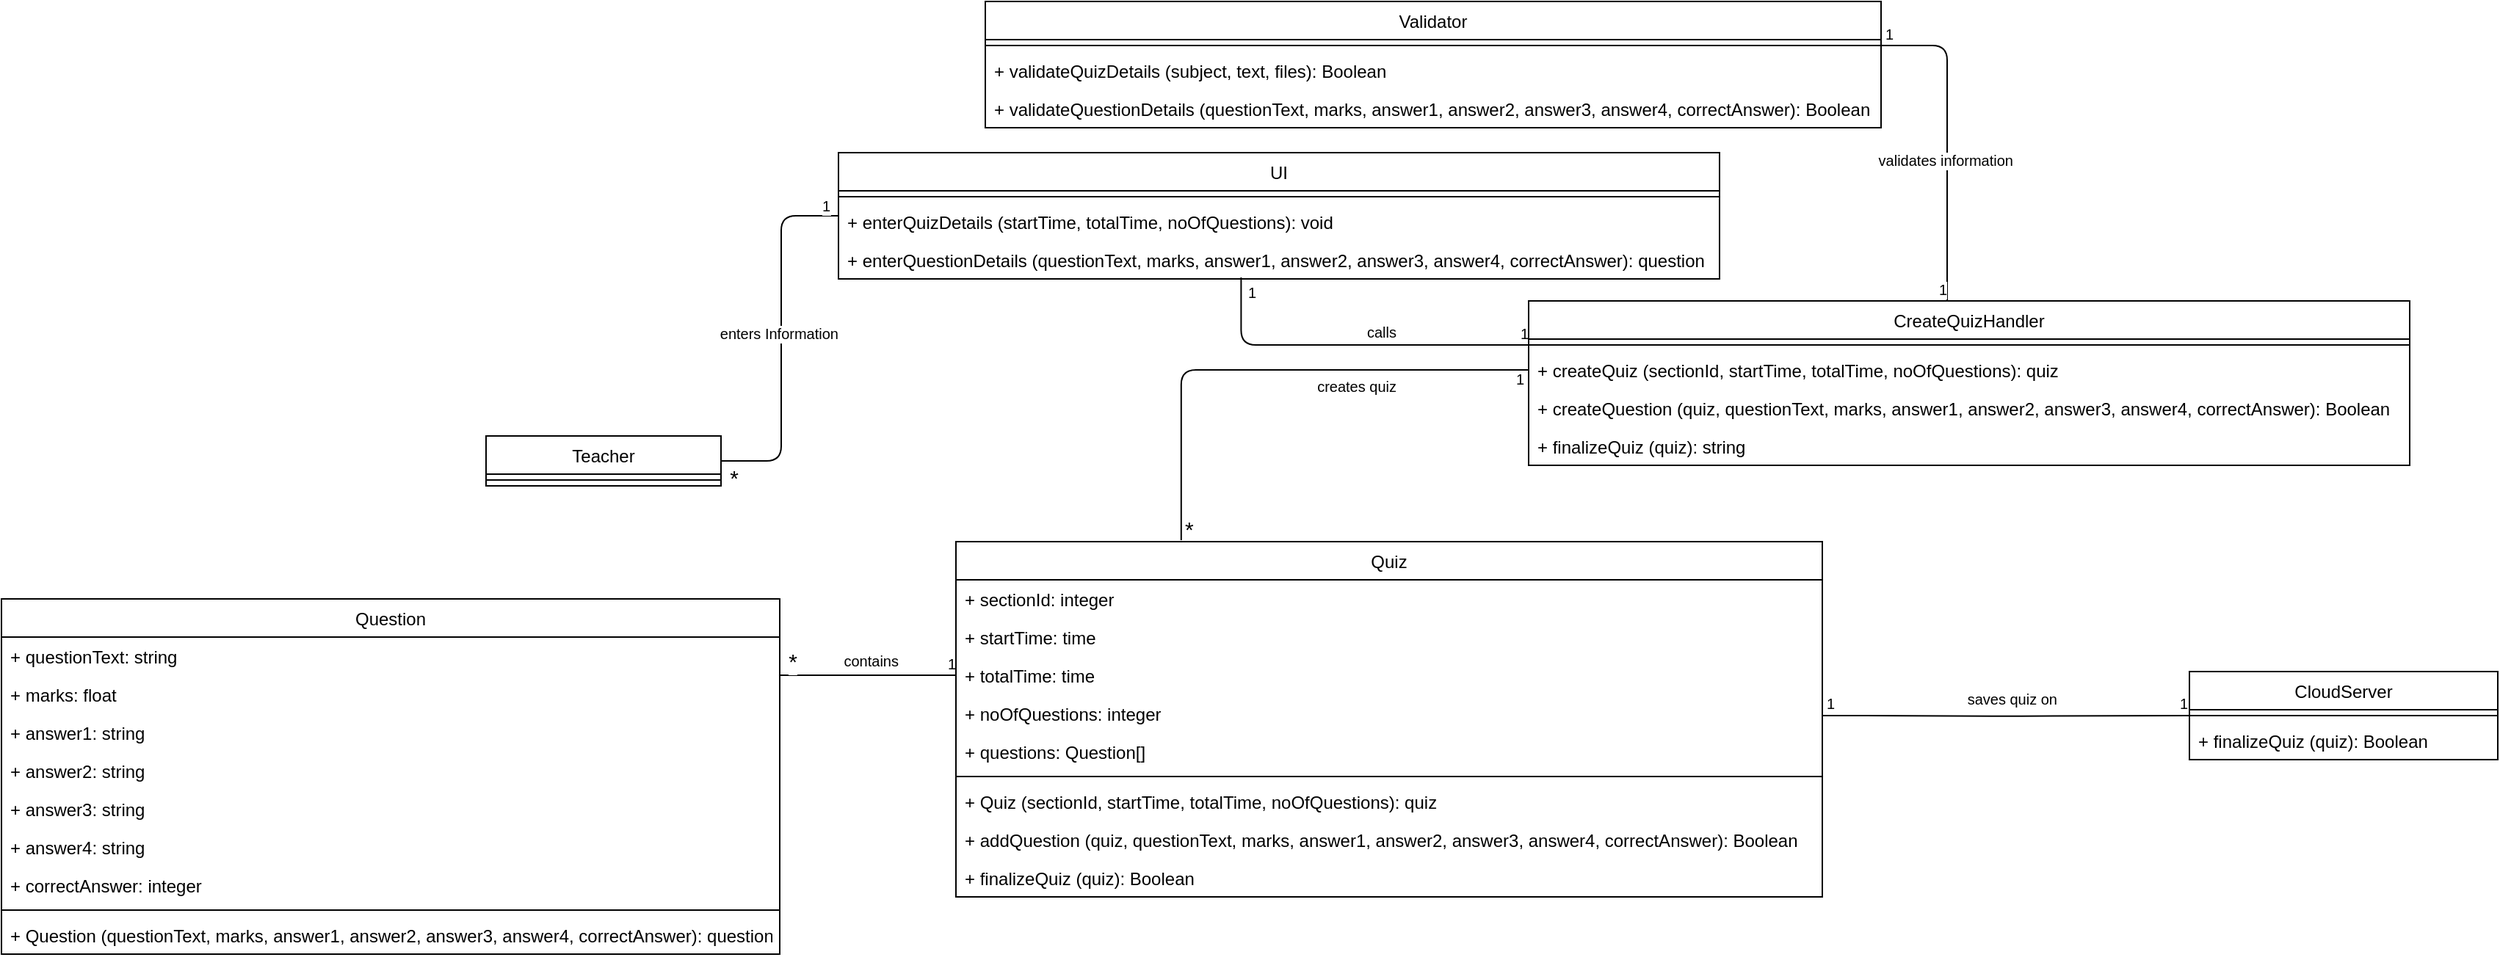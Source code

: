 <mxfile version="10.6.9" type="google"><diagram id="IRxCHP4NEL6g4KFPm5JL" name="Page-1"><mxGraphModel dx="2050" dy="646" grid="1" gridSize="10" guides="1" tooltips="1" connect="1" arrows="1" fold="1" page="1" pageScale="1" pageWidth="850" pageHeight="1100" math="0" shadow="0"><root><mxCell id="0"/><mxCell id="1" parent="0"/><mxCell id="Nr0lSHhquGJIRxpsk0D--1" value="" style="endArrow=none;html=1;edgeStyle=orthogonalEdgeStyle;entryX=0;entryY=0.5;entryDx=0;entryDy=0;exitX=1;exitY=0.5;exitDx=0;exitDy=0;" parent="1" source="Nr0lSHhquGJIRxpsk0D--35" target="Nr0lSHhquGJIRxpsk0D--16" edge="1"><mxGeometry relative="1" as="geometry"><mxPoint x="122" y="340" as="sourcePoint"/><mxPoint x="280" y="247" as="targetPoint"/><Array as="points"><mxPoint x="161" y="329"/><mxPoint x="161" y="162"/></Array></mxGeometry></mxCell><mxCell id="Nr0lSHhquGJIRxpsk0D--2" value="enters Information" style="resizable=0;html=1;align=right;verticalAlign=bottom;labelBackgroundColor=#ffffff;fontSize=10;" parent="Nr0lSHhquGJIRxpsk0D--1" connectable="0" vertex="1"><mxGeometry x="1" relative="1" as="geometry"><mxPoint y="88" as="offset"/></mxGeometry></mxCell><mxCell id="Nr0lSHhquGJIRxpsk0D--4" value="" style="endArrow=none;html=1;edgeStyle=orthogonalEdgeStyle;entryX=0;entryY=0.5;entryDx=0;entryDy=0;exitX=0.457;exitY=0.962;exitDx=0;exitDy=0;exitPerimeter=0;" parent="1" source="Nr0lSHhquGJIRxpsk0D--71" edge="1"><mxGeometry relative="1" as="geometry"><mxPoint x="481" y="230" as="sourcePoint"/><mxPoint x="670" y="250" as="targetPoint"/><Array as="points"><mxPoint x="474" y="250"/></Array></mxGeometry></mxCell><mxCell id="Nr0lSHhquGJIRxpsk0D--5" value="1" style="resizable=0;html=1;align=left;verticalAlign=bottom;labelBackgroundColor=#ffffff;fontSize=10;" parent="Nr0lSHhquGJIRxpsk0D--4" connectable="0" vertex="1"><mxGeometry x="-1" relative="1" as="geometry"><mxPoint x="3" y="18" as="offset"/></mxGeometry></mxCell><mxCell id="Nr0lSHhquGJIRxpsk0D--6" value="1" style="resizable=0;html=1;align=right;verticalAlign=bottom;labelBackgroundColor=#ffffff;fontSize=10;" parent="Nr0lSHhquGJIRxpsk0D--4" connectable="0" vertex="1"><mxGeometry x="1" relative="1" as="geometry"/></mxCell><mxCell id="Nr0lSHhquGJIRxpsk0D--7" value="calls" style="resizable=0;html=1;align=right;verticalAlign=bottom;labelBackgroundColor=#ffffff;fontSize=10;" parent="1" connectable="0" vertex="1"><mxGeometry x="590" y="193.5" as="geometry"><mxPoint x="-10" y="56" as="offset"/></mxGeometry></mxCell><mxCell id="Nr0lSHhquGJIRxpsk0D--8" value="" style="endArrow=none;html=1;edgeStyle=orthogonalEdgeStyle;exitX=1;exitY=0.5;exitDx=0;exitDy=0;entryX=0;entryY=0.5;entryDx=0;entryDy=0;" parent="1" target="Nr0lSHhquGJIRxpsk0D--22" edge="1"><mxGeometry relative="1" as="geometry"><mxPoint x="870.235" y="502.441" as="sourcePoint"/><mxPoint x="1090" y="451.5" as="targetPoint"/></mxGeometry></mxCell><mxCell id="Nr0lSHhquGJIRxpsk0D--9" value="1" style="resizable=0;html=1;align=left;verticalAlign=bottom;labelBackgroundColor=#ffffff;fontSize=10;" parent="Nr0lSHhquGJIRxpsk0D--8" connectable="0" vertex="1"><mxGeometry x="-1" relative="1" as="geometry"><mxPoint x="1" as="offset"/></mxGeometry></mxCell><mxCell id="Nr0lSHhquGJIRxpsk0D--10" value="&lt;font style=&quot;font-size: 10px&quot;&gt;1&lt;/font&gt;" style="resizable=0;html=1;align=right;verticalAlign=bottom;labelBackgroundColor=#ffffff;fontSize=10;" parent="Nr0lSHhquGJIRxpsk0D--8" connectable="0" vertex="1"><mxGeometry x="1" relative="1" as="geometry"/></mxCell><mxCell id="Nr0lSHhquGJIRxpsk0D--11" value="saves quiz on" style="resizable=0;html=1;align=right;verticalAlign=bottom;labelBackgroundColor=#ffffff;fontSize=10;" parent="1" connectable="0" vertex="1"><mxGeometry x="1040" y="443.5" as="geometry"><mxPoint x="-10" y="56" as="offset"/></mxGeometry></mxCell><mxCell id="Nr0lSHhquGJIRxpsk0D--12" value="" style="endArrow=none;html=1;edgeStyle=orthogonalEdgeStyle;entryX=0;entryY=0.5;entryDx=0;entryDy=0;exitX=0.26;exitY=-0.004;exitDx=0;exitDy=0;exitPerimeter=0;" parent="1" source="Nr0lSHhquGJIRxpsk0D--25" target="Nr0lSHhquGJIRxpsk0D--21" edge="1"><mxGeometry relative="1" as="geometry"><mxPoint x="445" y="350" as="sourcePoint"/><mxPoint x="705" y="276" as="targetPoint"/><Array as="points"><mxPoint x="433" y="267"/></Array></mxGeometry></mxCell><mxCell id="Nr0lSHhquGJIRxpsk0D--13" value="&lt;font style=&quot;font-size: 15px&quot;&gt;*&lt;/font&gt;" style="resizable=0;html=1;align=left;verticalAlign=bottom;labelBackgroundColor=#ffffff;fontSize=10;" parent="Nr0lSHhquGJIRxpsk0D--12" connectable="0" vertex="1"><mxGeometry x="-1" relative="1" as="geometry"><mxPoint x="1" y="3" as="offset"/></mxGeometry></mxCell><mxCell id="Nr0lSHhquGJIRxpsk0D--14" value="1" style="resizable=0;html=1;align=right;verticalAlign=bottom;labelBackgroundColor=#ffffff;fontSize=10;" parent="Nr0lSHhquGJIRxpsk0D--12" connectable="0" vertex="1"><mxGeometry x="1" relative="1" as="geometry"><mxPoint x="-2" y="14" as="offset"/></mxGeometry></mxCell><mxCell id="Nr0lSHhquGJIRxpsk0D--15" value="&lt;div style=&quot;text-align: center&quot;&gt;&lt;span&gt;creates quiz&lt;/span&gt;&lt;/div&gt;" style="resizable=0;html=1;align=right;verticalAlign=bottom;labelBackgroundColor=#ffffff;fontSize=10;" parent="1" connectable="0" vertex="1"><mxGeometry x="590" y="230" as="geometry"><mxPoint x="-10" y="56" as="offset"/></mxGeometry></mxCell><mxCell id="Nr0lSHhquGJIRxpsk0D--16" value="UI" style="swimlane;fontStyle=0;align=center;verticalAlign=top;childLayout=stackLayout;horizontal=1;startSize=26;horizontalStack=0;resizeParent=1;resizeParentMax=0;resizeLast=0;collapsible=1;marginBottom=0;" parent="1" vertex="1"><mxGeometry x="200" y="119" width="600" height="86" as="geometry"/></mxCell><mxCell id="Nr0lSHhquGJIRxpsk0D--17" value="" style="line;strokeWidth=1;fillColor=none;align=left;verticalAlign=middle;spacingTop=-1;spacingLeft=3;spacingRight=3;rotatable=0;labelPosition=right;points=[];portConstraint=eastwest;" parent="Nr0lSHhquGJIRxpsk0D--16" vertex="1"><mxGeometry y="26" width="600" height="8" as="geometry"/></mxCell><mxCell id="Nr0lSHhquGJIRxpsk0D--18" value="+ enterQuizDetails (startTime, totalTime, noOfQuestions): void" style="text;strokeColor=none;fillColor=none;align=left;verticalAlign=top;spacingLeft=4;spacingRight=4;overflow=hidden;rotatable=0;points=[[0,0.5],[1,0.5]];portConstraint=eastwest;" parent="Nr0lSHhquGJIRxpsk0D--16" vertex="1"><mxGeometry y="34" width="600" height="26" as="geometry"/></mxCell><mxCell id="Nr0lSHhquGJIRxpsk0D--71" value="+ enterQuestionDetails (questionText, marks, answer1, answer2, answer3, answer4, correctAnswer): question" style="text;strokeColor=none;fillColor=none;align=left;verticalAlign=top;spacingLeft=4;spacingRight=4;overflow=hidden;rotatable=0;points=[[0,0.5],[1,0.5]];portConstraint=eastwest;" parent="Nr0lSHhquGJIRxpsk0D--16" vertex="1"><mxGeometry y="60" width="600" height="26" as="geometry"/></mxCell><mxCell id="Nr0lSHhquGJIRxpsk0D--19" value="CreateQuizHandler" style="swimlane;fontStyle=0;align=center;verticalAlign=top;childLayout=stackLayout;horizontal=1;startSize=26;horizontalStack=0;resizeParent=1;resizeParentMax=0;resizeLast=0;collapsible=1;marginBottom=0;" parent="1" vertex="1"><mxGeometry x="670" y="220" width="600" height="112" as="geometry"/></mxCell><mxCell id="Nr0lSHhquGJIRxpsk0D--20" value="" style="line;strokeWidth=1;fillColor=none;align=left;verticalAlign=middle;spacingTop=-1;spacingLeft=3;spacingRight=3;rotatable=0;labelPosition=right;points=[];portConstraint=eastwest;" parent="Nr0lSHhquGJIRxpsk0D--19" vertex="1"><mxGeometry y="26" width="600" height="8" as="geometry"/></mxCell><mxCell id="Nr0lSHhquGJIRxpsk0D--21" value="+ createQuiz (sectionId, startTime, totalTime, noOfQuestions): quiz" style="text;strokeColor=none;fillColor=none;align=left;verticalAlign=top;spacingLeft=4;spacingRight=4;overflow=hidden;rotatable=0;points=[[0,0.5],[1,0.5]];portConstraint=eastwest;" parent="Nr0lSHhquGJIRxpsk0D--19" vertex="1"><mxGeometry y="34" width="600" height="26" as="geometry"/></mxCell><mxCell id="Nr0lSHhquGJIRxpsk0D--70" value="+ createQuestion (quiz, questionText, marks, answer1, answer2, answer3, answer4, correctAnswer): Boolean" style="text;strokeColor=none;fillColor=none;align=left;verticalAlign=top;spacingLeft=4;spacingRight=4;overflow=hidden;rotatable=0;points=[[0,0.5],[1,0.5]];portConstraint=eastwest;" parent="Nr0lSHhquGJIRxpsk0D--19" vertex="1"><mxGeometry y="60" width="600" height="26" as="geometry"/></mxCell><mxCell id="Nr0lSHhquGJIRxpsk0D--72" value="+ finalizeQuiz (quiz): string" style="text;strokeColor=none;fillColor=none;align=left;verticalAlign=top;spacingLeft=4;spacingRight=4;overflow=hidden;rotatable=0;points=[[0,0.5],[1,0.5]];portConstraint=eastwest;" parent="Nr0lSHhquGJIRxpsk0D--19" vertex="1"><mxGeometry y="86" width="600" height="26" as="geometry"/></mxCell><mxCell id="Nr0lSHhquGJIRxpsk0D--22" value="CloudServer" style="swimlane;fontStyle=0;align=center;verticalAlign=top;childLayout=stackLayout;horizontal=1;startSize=26;horizontalStack=0;resizeParent=1;resizeParentMax=0;resizeLast=0;collapsible=1;marginBottom=0;" parent="1" vertex="1"><mxGeometry x="1120" y="472.5" width="210" height="60" as="geometry"/></mxCell><mxCell id="Nr0lSHhquGJIRxpsk0D--23" value="" style="line;strokeWidth=1;fillColor=none;align=left;verticalAlign=middle;spacingTop=-1;spacingLeft=3;spacingRight=3;rotatable=0;labelPosition=right;points=[];portConstraint=eastwest;" parent="Nr0lSHhquGJIRxpsk0D--22" vertex="1"><mxGeometry y="26" width="210" height="8" as="geometry"/></mxCell><mxCell id="Nr0lSHhquGJIRxpsk0D--24" value="+ finalizeQuiz (quiz): Boolean" style="text;strokeColor=none;fillColor=none;align=left;verticalAlign=top;spacingLeft=4;spacingRight=4;overflow=hidden;rotatable=0;points=[[0,0.5],[1,0.5]];portConstraint=eastwest;" parent="Nr0lSHhquGJIRxpsk0D--22" vertex="1"><mxGeometry y="34" width="210" height="26" as="geometry"/></mxCell><mxCell id="Nr0lSHhquGJIRxpsk0D--34" value="1" style="resizable=0;html=1;align=left;verticalAlign=bottom;labelBackgroundColor=#ffffff;fontSize=10;" parent="1" connectable="0" vertex="1"><mxGeometry x="515" y="175" as="geometry"><mxPoint x="-328" y="-12" as="offset"/></mxGeometry></mxCell><mxCell id="Nr0lSHhquGJIRxpsk0D--35" value="Teacher" style="swimlane;fontStyle=0;align=center;verticalAlign=top;childLayout=stackLayout;horizontal=1;startSize=26;horizontalStack=0;resizeParent=1;resizeParentMax=0;resizeLast=0;collapsible=1;marginBottom=0;" parent="1" vertex="1"><mxGeometry x="-40" y="312" width="160" height="34" as="geometry"/></mxCell><mxCell id="Nr0lSHhquGJIRxpsk0D--37" value="" style="line;strokeWidth=1;fillColor=none;align=left;verticalAlign=middle;spacingTop=-1;spacingLeft=3;spacingRight=3;rotatable=0;labelPosition=right;points=[];portConstraint=eastwest;" parent="Nr0lSHhquGJIRxpsk0D--35" vertex="1"><mxGeometry y="26" width="160" height="8" as="geometry"/></mxCell><mxCell id="Nr0lSHhquGJIRxpsk0D--38" value="Validator" style="swimlane;fontStyle=0;align=center;verticalAlign=top;childLayout=stackLayout;horizontal=1;startSize=26;horizontalStack=0;resizeParent=1;resizeParentMax=0;resizeLast=0;collapsible=1;marginBottom=0;" parent="1" vertex="1"><mxGeometry x="300" y="16" width="610" height="86" as="geometry"/></mxCell><mxCell id="Nr0lSHhquGJIRxpsk0D--39" value="" style="line;strokeWidth=1;fillColor=none;align=left;verticalAlign=middle;spacingTop=-1;spacingLeft=3;spacingRight=3;rotatable=0;labelPosition=right;points=[];portConstraint=eastwest;" parent="Nr0lSHhquGJIRxpsk0D--38" vertex="1"><mxGeometry y="26" width="610" height="8" as="geometry"/></mxCell><mxCell id="Nr0lSHhquGJIRxpsk0D--40" value="+ validateQuizDetails (subject, text, files): Boolean" style="text;strokeColor=none;fillColor=none;align=left;verticalAlign=top;spacingLeft=4;spacingRight=4;overflow=hidden;rotatable=0;points=[[0,0.5],[1,0.5]];portConstraint=eastwest;" parent="Nr0lSHhquGJIRxpsk0D--38" vertex="1"><mxGeometry y="34" width="610" height="26" as="geometry"/></mxCell><mxCell id="Nr0lSHhquGJIRxpsk0D--69" value="+ validateQuestionDetails (questionText, marks, answer1, answer2, answer3, answer4, correctAnswer): Boolean" style="text;strokeColor=none;fillColor=none;align=left;verticalAlign=top;spacingLeft=4;spacingRight=4;overflow=hidden;rotatable=0;points=[[0,0.5],[1,0.5]];portConstraint=eastwest;" parent="Nr0lSHhquGJIRxpsk0D--38" vertex="1"><mxGeometry y="60" width="610" height="26" as="geometry"/></mxCell><mxCell id="Nr0lSHhquGJIRxpsk0D--41" value="" style="endArrow=none;html=1;edgeStyle=orthogonalEdgeStyle;" parent="1" edge="1"><mxGeometry relative="1" as="geometry"><mxPoint x="910" y="46" as="sourcePoint"/><mxPoint x="955" y="220" as="targetPoint"/><Array as="points"><mxPoint x="955" y="46"/></Array></mxGeometry></mxCell><mxCell id="Nr0lSHhquGJIRxpsk0D--42" value="1" style="resizable=0;html=1;align=left;verticalAlign=bottom;labelBackgroundColor=#ffffff;fontSize=10;" parent="Nr0lSHhquGJIRxpsk0D--41" connectable="0" vertex="1"><mxGeometry x="-1" relative="1" as="geometry"><mxPoint x="1" as="offset"/></mxGeometry></mxCell><mxCell id="Nr0lSHhquGJIRxpsk0D--43" value="1" style="resizable=0;html=1;align=right;verticalAlign=bottom;labelBackgroundColor=#ffffff;fontSize=10;" parent="Nr0lSHhquGJIRxpsk0D--41" connectable="0" vertex="1"><mxGeometry x="1" relative="1" as="geometry"/></mxCell><mxCell id="Nr0lSHhquGJIRxpsk0D--44" value="validates information" style="resizable=0;html=1;align=right;verticalAlign=bottom;labelBackgroundColor=#ffffff;fontSize=10;" parent="1" connectable="0" vertex="1"><mxGeometry x="1010" y="76" as="geometry"><mxPoint x="-10" y="56" as="offset"/></mxGeometry></mxCell><mxCell id="Nr0lSHhquGJIRxpsk0D--45" value="Question" style="swimlane;fontStyle=0;align=center;verticalAlign=top;childLayout=stackLayout;horizontal=1;startSize=26;horizontalStack=0;resizeParent=1;resizeParentMax=0;resizeLast=0;collapsible=1;marginBottom=0;" parent="1" vertex="1"><mxGeometry x="-370" y="423" width="530" height="242" as="geometry"/></mxCell><mxCell id="Nr0lSHhquGJIRxpsk0D--54" value="+ questionText: string" style="text;strokeColor=none;fillColor=none;align=left;verticalAlign=top;spacingLeft=4;spacingRight=4;overflow=hidden;rotatable=0;points=[[0,0.5],[1,0.5]];portConstraint=eastwest;" parent="Nr0lSHhquGJIRxpsk0D--45" vertex="1"><mxGeometry y="26" width="530" height="26" as="geometry"/></mxCell><mxCell id="Nr0lSHhquGJIRxpsk0D--55" value="+ marks: float" style="text;strokeColor=none;fillColor=none;align=left;verticalAlign=top;spacingLeft=4;spacingRight=4;overflow=hidden;rotatable=0;points=[[0,0.5],[1,0.5]];portConstraint=eastwest;" parent="Nr0lSHhquGJIRxpsk0D--45" vertex="1"><mxGeometry y="52" width="530" height="26" as="geometry"/></mxCell><mxCell id="Nr0lSHhquGJIRxpsk0D--56" value="+ answer1: string" style="text;strokeColor=none;fillColor=none;align=left;verticalAlign=top;spacingLeft=4;spacingRight=4;overflow=hidden;rotatable=0;points=[[0,0.5],[1,0.5]];portConstraint=eastwest;" parent="Nr0lSHhquGJIRxpsk0D--45" vertex="1"><mxGeometry y="78" width="530" height="26" as="geometry"/></mxCell><mxCell id="Nr0lSHhquGJIRxpsk0D--57" value="+ answer2: string" style="text;strokeColor=none;fillColor=none;align=left;verticalAlign=top;spacingLeft=4;spacingRight=4;overflow=hidden;rotatable=0;points=[[0,0.5],[1,0.5]];portConstraint=eastwest;" parent="Nr0lSHhquGJIRxpsk0D--45" vertex="1"><mxGeometry y="104" width="530" height="26" as="geometry"/></mxCell><mxCell id="Nr0lSHhquGJIRxpsk0D--58" value="+ answer3: string" style="text;strokeColor=none;fillColor=none;align=left;verticalAlign=top;spacingLeft=4;spacingRight=4;overflow=hidden;rotatable=0;points=[[0,0.5],[1,0.5]];portConstraint=eastwest;" parent="Nr0lSHhquGJIRxpsk0D--45" vertex="1"><mxGeometry y="130" width="530" height="26" as="geometry"/></mxCell><mxCell id="Nr0lSHhquGJIRxpsk0D--59" value="+ answer4: string" style="text;strokeColor=none;fillColor=none;align=left;verticalAlign=top;spacingLeft=4;spacingRight=4;overflow=hidden;rotatable=0;points=[[0,0.5],[1,0.5]];portConstraint=eastwest;" parent="Nr0lSHhquGJIRxpsk0D--45" vertex="1"><mxGeometry y="156" width="530" height="26" as="geometry"/></mxCell><mxCell id="Nr0lSHhquGJIRxpsk0D--60" value="+ correctAnswer: integer" style="text;strokeColor=none;fillColor=none;align=left;verticalAlign=top;spacingLeft=4;spacingRight=4;overflow=hidden;rotatable=0;points=[[0,0.5],[1,0.5]];portConstraint=eastwest;" parent="Nr0lSHhquGJIRxpsk0D--45" vertex="1"><mxGeometry y="182" width="530" height="26" as="geometry"/></mxCell><mxCell id="Nr0lSHhquGJIRxpsk0D--48" value="" style="line;strokeWidth=1;fillColor=none;align=left;verticalAlign=middle;spacingTop=-1;spacingLeft=3;spacingRight=3;rotatable=0;labelPosition=right;points=[];portConstraint=eastwest;" parent="Nr0lSHhquGJIRxpsk0D--45" vertex="1"><mxGeometry y="208" width="530" height="8" as="geometry"/></mxCell><mxCell id="Nr0lSHhquGJIRxpsk0D--49" value="+ Question (questionText, marks, answer1, answer2, answer3, answer4, correctAnswer): question" style="text;strokeColor=none;fillColor=none;align=left;verticalAlign=top;spacingLeft=4;spacingRight=4;overflow=hidden;rotatable=0;points=[[0,0.5],[1,0.5]];portConstraint=eastwest;" parent="Nr0lSHhquGJIRxpsk0D--45" vertex="1"><mxGeometry y="216" width="530" height="26" as="geometry"/></mxCell><mxCell id="Nr0lSHhquGJIRxpsk0D--50" value="" style="endArrow=none;html=1;edgeStyle=orthogonalEdgeStyle;" parent="1" edge="1"><mxGeometry relative="1" as="geometry"><mxPoint x="160" y="475" as="sourcePoint"/><mxPoint x="280" y="475" as="targetPoint"/><Array as="points"><mxPoint x="160" y="475"/></Array></mxGeometry></mxCell><mxCell id="Nr0lSHhquGJIRxpsk0D--52" value="1" style="resizable=0;html=1;align=right;verticalAlign=bottom;labelBackgroundColor=#ffffff;fontSize=10;" parent="Nr0lSHhquGJIRxpsk0D--50" connectable="0" vertex="1"><mxGeometry x="1" relative="1" as="geometry"/></mxCell><mxCell id="Nr0lSHhquGJIRxpsk0D--53" value="contains" style="resizable=0;html=1;align=right;verticalAlign=bottom;labelBackgroundColor=#ffffff;fontSize=10;" parent="1" connectable="0" vertex="1"><mxGeometry x="270" y="423" as="geometry"><mxPoint x="-29" y="50" as="offset"/></mxGeometry></mxCell><mxCell id="Nr0lSHhquGJIRxpsk0D--66" value="&lt;font style=&quot;font-size: 15px&quot;&gt;*&lt;/font&gt;" style="resizable=0;html=1;align=right;verticalAlign=bottom;labelBackgroundColor=#ffffff;fontSize=10;" parent="1" connectable="0" vertex="1"><mxGeometry x="182" y="420" as="geometry"><mxPoint x="-10" y="56" as="offset"/></mxGeometry></mxCell><mxCell id="Nr0lSHhquGJIRxpsk0D--3" value="&lt;font style=&quot;font-size: 15px&quot;&gt;*&lt;/font&gt;" style="resizable=0;html=1;align=right;verticalAlign=bottom;labelBackgroundColor=#ffffff;fontSize=10;" parent="1" connectable="0" vertex="1"><mxGeometry x="-17" y="295" width="160" as="geometry"><mxPoint x="-10" y="56" as="offset"/></mxGeometry></mxCell><mxCell id="Nr0lSHhquGJIRxpsk0D--25" value="Quiz" style="swimlane;fontStyle=0;align=center;verticalAlign=top;childLayout=stackLayout;horizontal=1;startSize=26;horizontalStack=0;resizeParent=1;resizeParentMax=0;resizeLast=0;collapsible=1;marginBottom=0;" parent="1" vertex="1"><mxGeometry x="280" y="384" width="590" height="242" as="geometry"/></mxCell><mxCell id="Nr0lSHhquGJIRxpsk0D--61" value="+ sectionId: integer" style="text;strokeColor=none;fillColor=none;align=left;verticalAlign=top;spacingLeft=4;spacingRight=4;overflow=hidden;rotatable=0;points=[[0,0.5],[1,0.5]];portConstraint=eastwest;" parent="Nr0lSHhquGJIRxpsk0D--25" vertex="1"><mxGeometry y="26" width="590" height="26" as="geometry"/></mxCell><mxCell id="Nr0lSHhquGJIRxpsk0D--62" value="+ startTime: time" style="text;strokeColor=none;fillColor=none;align=left;verticalAlign=top;spacingLeft=4;spacingRight=4;overflow=hidden;rotatable=0;points=[[0,0.5],[1,0.5]];portConstraint=eastwest;" parent="Nr0lSHhquGJIRxpsk0D--25" vertex="1"><mxGeometry y="52" width="590" height="26" as="geometry"/></mxCell><mxCell id="Nr0lSHhquGJIRxpsk0D--63" value="+ totalTime: time" style="text;strokeColor=none;fillColor=none;align=left;verticalAlign=top;spacingLeft=4;spacingRight=4;overflow=hidden;rotatable=0;points=[[0,0.5],[1,0.5]];portConstraint=eastwest;" parent="Nr0lSHhquGJIRxpsk0D--25" vertex="1"><mxGeometry y="78" width="590" height="26" as="geometry"/></mxCell><mxCell id="Nr0lSHhquGJIRxpsk0D--64" value="+ noOfQuestions: integer" style="text;strokeColor=none;fillColor=none;align=left;verticalAlign=top;spacingLeft=4;spacingRight=4;overflow=hidden;rotatable=0;points=[[0,0.5],[1,0.5]];portConstraint=eastwest;" parent="Nr0lSHhquGJIRxpsk0D--25" vertex="1"><mxGeometry y="104" width="590" height="26" as="geometry"/></mxCell><mxCell id="Nr0lSHhquGJIRxpsk0D--65" value="+ questions: Question[]" style="text;strokeColor=none;fillColor=none;align=left;verticalAlign=top;spacingLeft=4;spacingRight=4;overflow=hidden;rotatable=0;points=[[0,0.5],[1,0.5]];portConstraint=eastwest;" parent="Nr0lSHhquGJIRxpsk0D--25" vertex="1"><mxGeometry y="130" width="590" height="26" as="geometry"/></mxCell><mxCell id="Nr0lSHhquGJIRxpsk0D--32" value="" style="line;strokeWidth=1;fillColor=none;align=left;verticalAlign=middle;spacingTop=-1;spacingLeft=3;spacingRight=3;rotatable=0;labelPosition=right;points=[];portConstraint=eastwest;" parent="Nr0lSHhquGJIRxpsk0D--25" vertex="1"><mxGeometry y="156" width="590" height="8" as="geometry"/></mxCell><mxCell id="Nr0lSHhquGJIRxpsk0D--33" value="+ Quiz (sectionId, startTime, totalTime, noOfQuestions): quiz" style="text;strokeColor=none;fillColor=none;align=left;verticalAlign=top;spacingLeft=4;spacingRight=4;overflow=hidden;rotatable=0;points=[[0,0.5],[1,0.5]];portConstraint=eastwest;" parent="Nr0lSHhquGJIRxpsk0D--25" vertex="1"><mxGeometry y="164" width="590" height="26" as="geometry"/></mxCell><mxCell id="xeqL5jdBWk9UXBY4uewe-6" value="+ addQuestion (quiz, questionText, marks, answer1, answer2, answer3, answer4, correctAnswer): Boolean" style="text;strokeColor=none;fillColor=none;align=left;verticalAlign=top;spacingLeft=4;spacingRight=4;overflow=hidden;rotatable=0;points=[[0,0.5],[1,0.5]];portConstraint=eastwest;" vertex="1" parent="Nr0lSHhquGJIRxpsk0D--25"><mxGeometry y="190" width="590" height="26" as="geometry"/></mxCell><mxCell id="xeqL5jdBWk9UXBY4uewe-5" value="+ finalizeQuiz (quiz): Boolean" style="text;strokeColor=none;fillColor=none;align=left;verticalAlign=top;spacingLeft=4;spacingRight=4;overflow=hidden;rotatable=0;points=[[0,0.5],[1,0.5]];portConstraint=eastwest;" vertex="1" parent="Nr0lSHhquGJIRxpsk0D--25"><mxGeometry y="216" width="590" height="26" as="geometry"/></mxCell></root></mxGraphModel></diagram></mxfile>